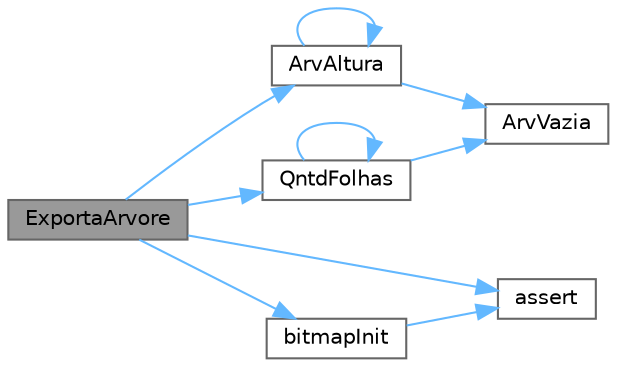 digraph "ExportaArvore"
{
 // LATEX_PDF_SIZE
  bgcolor="transparent";
  edge [fontname=Helvetica,fontsize=10,labelfontname=Helvetica,labelfontsize=10];
  node [fontname=Helvetica,fontsize=10,shape=box,height=0.2,width=0.4];
  rankdir="LR";
  Node1 [label="ExportaArvore",height=0.2,width=0.4,color="gray40", fillcolor="grey60", style="filled", fontcolor="black",tooltip="Retorna o bitmap referente a arvore de codificacao seguindo a travessia de pre-ordem e bit de identif..."];
  Node1 -> Node2 [color="steelblue1",style="solid"];
  Node2 [label="ArvAltura",height=0.2,width=0.4,color="grey40", fillcolor="white", style="filled",URL="$_arvore_8c.html#a8990d4e09c7a03d1e586f756e48ded81",tooltip="Retorna altura da arvore a."];
  Node2 -> Node2 [color="steelblue1",style="solid"];
  Node2 -> Node3 [color="steelblue1",style="solid"];
  Node3 [label="ArvVazia",height=0.2,width=0.4,color="grey40", fillcolor="white", style="filled",URL="$_arvore_8c.html#a2964d6de6e94445e6bc575e68a36918e",tooltip="Função que retorna 1 se a árvore está vazia."];
  Node1 -> Node4 [color="steelblue1",style="solid"];
  Node4 [label="assert",height=0.2,width=0.4,color="grey40", fillcolor="white", style="filled",URL="$bitmap_8c.html#ae6321531d73ebab0e0f1081a903be53c",tooltip=" "];
  Node1 -> Node5 [color="steelblue1",style="solid"];
  Node5 [label="bitmapInit",height=0.2,width=0.4,color="grey40", fillcolor="white", style="filled",URL="$bitmap_8c.html#a6fe05cb2e9889f347653f98edac7a114",tooltip=" "];
  Node5 -> Node4 [color="steelblue1",style="solid"];
  Node1 -> Node6 [color="steelblue1",style="solid"];
  Node6 [label="QntdFolhas",height=0.2,width=0.4,color="grey40", fillcolor="white", style="filled",URL="$_arvore_8c.html#a55bfb2f6fc17e62c97e93553709419e5",tooltip="Retorna a quantidade de folhas de certa árvore."];
  Node6 -> Node3 [color="steelblue1",style="solid"];
  Node6 -> Node6 [color="steelblue1",style="solid"];
}
